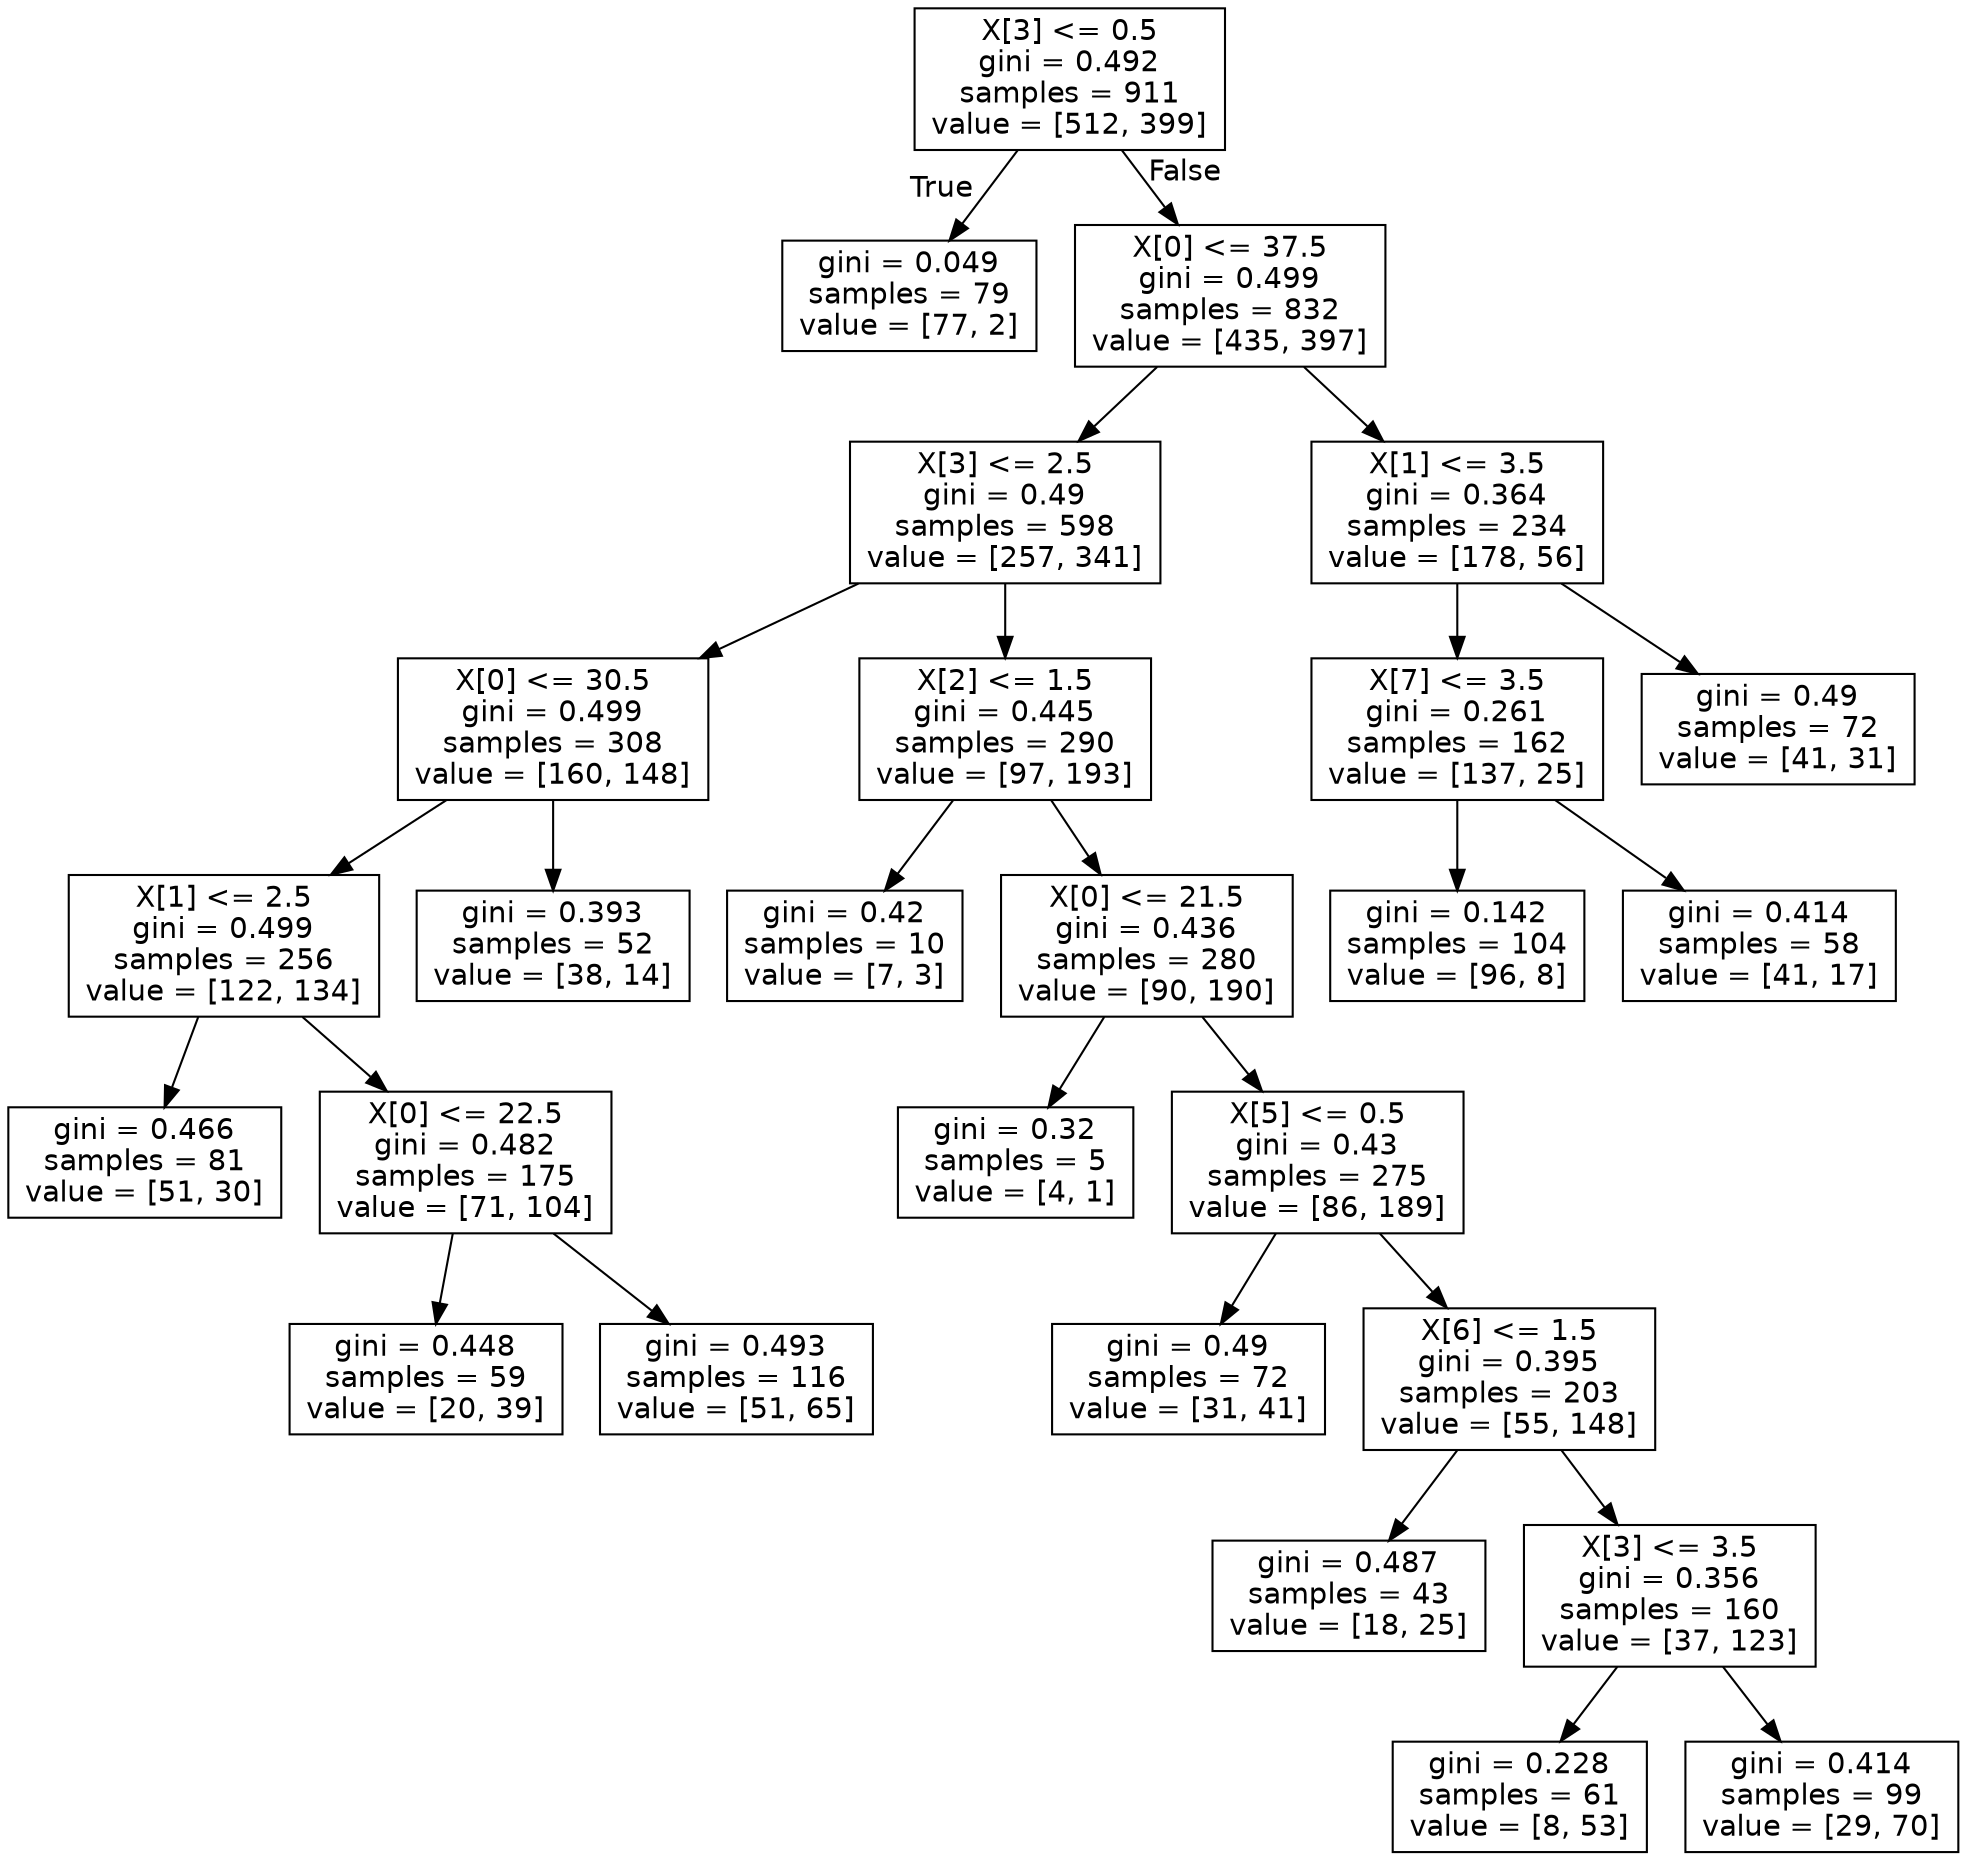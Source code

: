 digraph Tree {
node [shape=box, fontname="helvetica"] ;
edge [fontname="helvetica"] ;
0 [label="X[3] <= 0.5\ngini = 0.492\nsamples = 911\nvalue = [512, 399]"] ;
1 [label="gini = 0.049\nsamples = 79\nvalue = [77, 2]"] ;
0 -> 1 [labeldistance=2.5, labelangle=45, headlabel="True"] ;
2 [label="X[0] <= 37.5\ngini = 0.499\nsamples = 832\nvalue = [435, 397]"] ;
0 -> 2 [labeldistance=2.5, labelangle=-45, headlabel="False"] ;
3 [label="X[3] <= 2.5\ngini = 0.49\nsamples = 598\nvalue = [257, 341]"] ;
2 -> 3 ;
4 [label="X[0] <= 30.5\ngini = 0.499\nsamples = 308\nvalue = [160, 148]"] ;
3 -> 4 ;
5 [label="X[1] <= 2.5\ngini = 0.499\nsamples = 256\nvalue = [122, 134]"] ;
4 -> 5 ;
6 [label="gini = 0.466\nsamples = 81\nvalue = [51, 30]"] ;
5 -> 6 ;
7 [label="X[0] <= 22.5\ngini = 0.482\nsamples = 175\nvalue = [71, 104]"] ;
5 -> 7 ;
8 [label="gini = 0.448\nsamples = 59\nvalue = [20, 39]"] ;
7 -> 8 ;
9 [label="gini = 0.493\nsamples = 116\nvalue = [51, 65]"] ;
7 -> 9 ;
10 [label="gini = 0.393\nsamples = 52\nvalue = [38, 14]"] ;
4 -> 10 ;
11 [label="X[2] <= 1.5\ngini = 0.445\nsamples = 290\nvalue = [97, 193]"] ;
3 -> 11 ;
12 [label="gini = 0.42\nsamples = 10\nvalue = [7, 3]"] ;
11 -> 12 ;
13 [label="X[0] <= 21.5\ngini = 0.436\nsamples = 280\nvalue = [90, 190]"] ;
11 -> 13 ;
14 [label="gini = 0.32\nsamples = 5\nvalue = [4, 1]"] ;
13 -> 14 ;
15 [label="X[5] <= 0.5\ngini = 0.43\nsamples = 275\nvalue = [86, 189]"] ;
13 -> 15 ;
16 [label="gini = 0.49\nsamples = 72\nvalue = [31, 41]"] ;
15 -> 16 ;
17 [label="X[6] <= 1.5\ngini = 0.395\nsamples = 203\nvalue = [55, 148]"] ;
15 -> 17 ;
18 [label="gini = 0.487\nsamples = 43\nvalue = [18, 25]"] ;
17 -> 18 ;
19 [label="X[3] <= 3.5\ngini = 0.356\nsamples = 160\nvalue = [37, 123]"] ;
17 -> 19 ;
20 [label="gini = 0.228\nsamples = 61\nvalue = [8, 53]"] ;
19 -> 20 ;
21 [label="gini = 0.414\nsamples = 99\nvalue = [29, 70]"] ;
19 -> 21 ;
22 [label="X[1] <= 3.5\ngini = 0.364\nsamples = 234\nvalue = [178, 56]"] ;
2 -> 22 ;
23 [label="X[7] <= 3.5\ngini = 0.261\nsamples = 162\nvalue = [137, 25]"] ;
22 -> 23 ;
24 [label="gini = 0.142\nsamples = 104\nvalue = [96, 8]"] ;
23 -> 24 ;
25 [label="gini = 0.414\nsamples = 58\nvalue = [41, 17]"] ;
23 -> 25 ;
26 [label="gini = 0.49\nsamples = 72\nvalue = [41, 31]"] ;
22 -> 26 ;
}